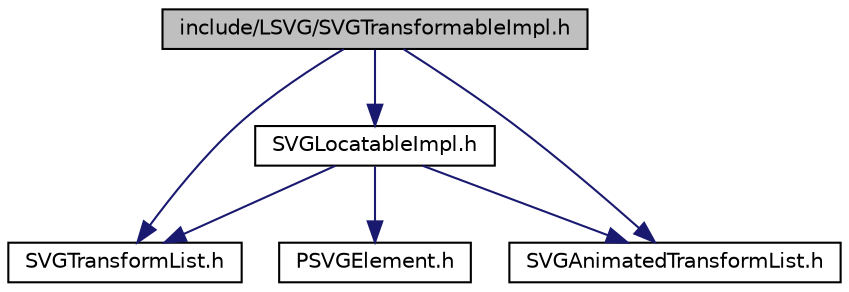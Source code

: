 digraph G
{
  edge [fontname="Helvetica",fontsize="10",labelfontname="Helvetica",labelfontsize="10"];
  node [fontname="Helvetica",fontsize="10",shape=record];
  Node1 [label="include/LSVG/SVGTransformableImpl.h",height=0.2,width=0.4,color="black", fillcolor="grey75", style="filled" fontcolor="black"];
  Node1 -> Node2 [color="midnightblue",fontsize="10",style="solid",fontname="Helvetica"];
  Node2 [label="SVGLocatableImpl.h",height=0.2,width=0.4,color="black", fillcolor="white", style="filled",URL="$_s_v_g_locatable_impl_8h.html"];
  Node2 -> Node3 [color="midnightblue",fontsize="10",style="solid",fontname="Helvetica"];
  Node3 [label="SVGTransformList.h",height=0.2,width=0.4,color="black", fillcolor="white", style="filled",URL="$_s_v_g_transform_list_8h.html"];
  Node2 -> Node4 [color="midnightblue",fontsize="10",style="solid",fontname="Helvetica"];
  Node4 [label="SVGAnimatedTransformList.h",height=0.2,width=0.4,color="black", fillcolor="white", style="filled",URL="$_s_v_g_animated_transform_list_8h.html"];
  Node2 -> Node5 [color="midnightblue",fontsize="10",style="solid",fontname="Helvetica"];
  Node5 [label="PSVGElement.h",height=0.2,width=0.4,color="black", fillcolor="white", style="filled",URL="$_p_s_v_g_element_8h.html"];
  Node1 -> Node3 [color="midnightblue",fontsize="10",style="solid",fontname="Helvetica"];
  Node1 -> Node4 [color="midnightblue",fontsize="10",style="solid",fontname="Helvetica"];
}
